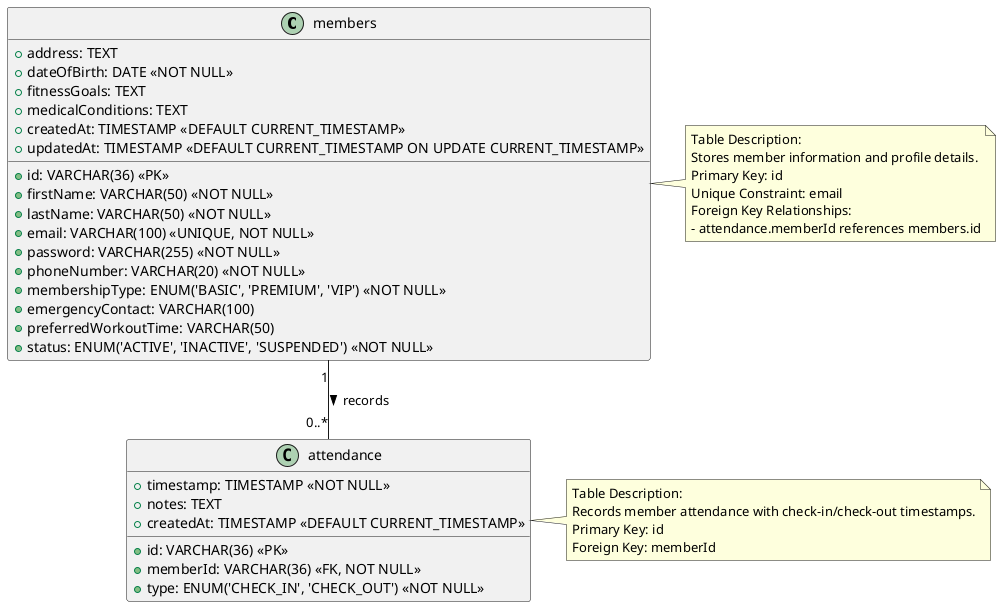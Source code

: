 @startuml Data Dictionary

' Members Table
class "members" {
  +id: VARCHAR(36) <<PK>>
  +firstName: VARCHAR(50) <<NOT NULL>>
  +lastName: VARCHAR(50) <<NOT NULL>>
  +email: VARCHAR(100) <<UNIQUE, NOT NULL>>
  +password: VARCHAR(255) <<NOT NULL>>
  +phoneNumber: VARCHAR(20) <<NOT NULL>>
  +address: TEXT
  +dateOfBirth: DATE <<NOT NULL>>
  +membershipType: ENUM('BASIC', 'PREMIUM', 'VIP') <<NOT NULL>>
  +emergencyContact: VARCHAR(100)
  +fitnessGoals: TEXT
  +medicalConditions: TEXT
  +preferredWorkoutTime: VARCHAR(50)
  +status: ENUM('ACTIVE', 'INACTIVE', 'SUSPENDED') <<NOT NULL>>
  +createdAt: TIMESTAMP <<DEFAULT CURRENT_TIMESTAMP>>
  +updatedAt: TIMESTAMP <<DEFAULT CURRENT_TIMESTAMP ON UPDATE CURRENT_TIMESTAMP>>
}

' Attendance Table
class "attendance" {
  +id: VARCHAR(36) <<PK>>
  +memberId: VARCHAR(36) <<FK, NOT NULL>>
  +timestamp: TIMESTAMP <<NOT NULL>>
  +type: ENUM('CHECK_IN', 'CHECK_OUT') <<NOT NULL>>
  +notes: TEXT
  +createdAt: TIMESTAMP <<DEFAULT CURRENT_TIMESTAMP>>
}

' Relationships
members "1" -- "0..*" attendance : records >

note right of members
  Table Description:
  Stores member information and profile details.
  Primary Key: id
  Unique Constraint: email
  Foreign Key Relationships:
  - attendance.memberId references members.id
end note

note right of attendance
  Table Description:
  Records member attendance with check-in/check-out timestamps.
  Primary Key: id
  Foreign Key: memberId
end note

@enduml 